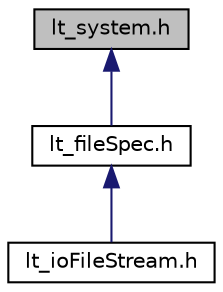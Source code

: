 digraph "lt_system.h"
{
  bgcolor="transparent";
  edge [fontname="Helvetica",fontsize="10",labelfontname="Helvetica",labelfontsize="10"];
  node [fontname="Helvetica",fontsize="10",shape=record];
  Node1 [label="lt_system.h",height=0.2,width=0.4,color="black", fillcolor="grey75", style="filled" fontcolor="black"];
  Node1 -> Node2 [dir="back",color="midnightblue",fontsize="10",style="solid",fontname="Helvetica"];
  Node2 [label="lt_fileSpec.h",height=0.2,width=0.4,color="black",URL="$a00144.html"];
  Node2 -> Node3 [dir="back",color="midnightblue",fontsize="10",style="solid",fontname="Helvetica"];
  Node3 [label="lt_ioFileStream.h",height=0.2,width=0.4,color="black",URL="$a00150.html"];
}
